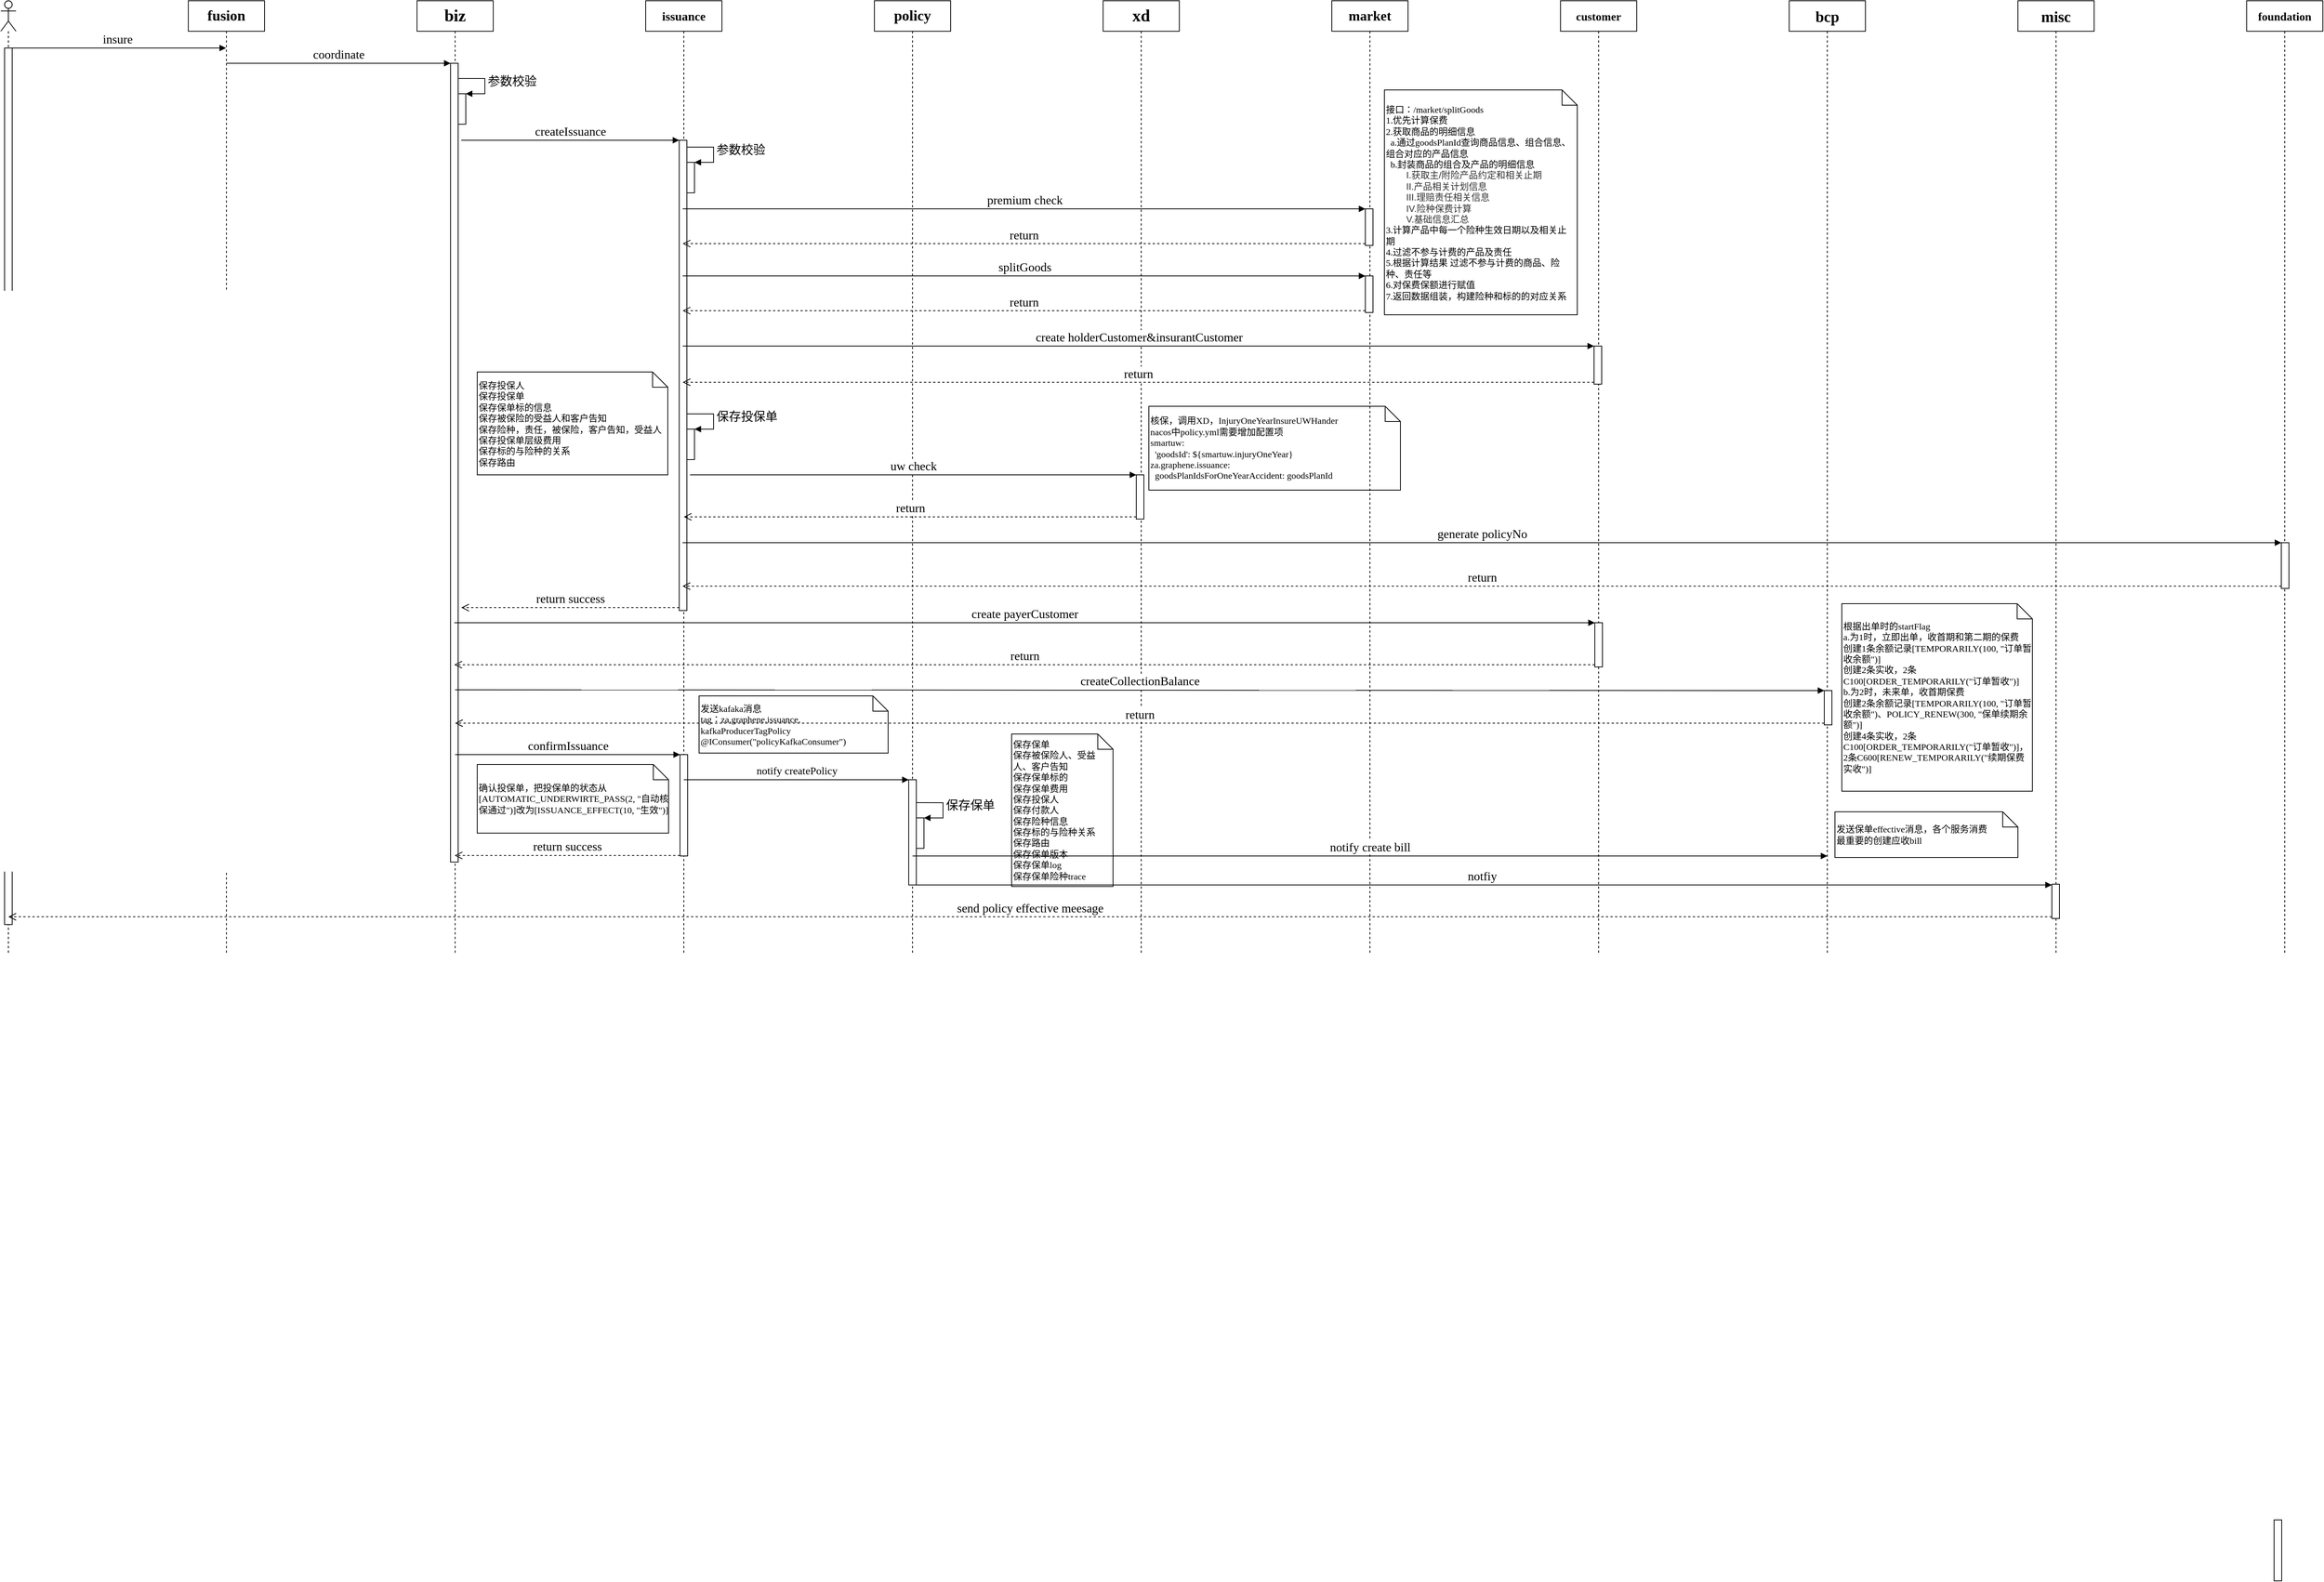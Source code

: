 <mxfile version="20.5.3" type="embed"><diagram name="Page-1" id="c7558073-3199-34d8-9f00-42111426c3f3"><mxGraphModel dx="1970" dy="1231" grid="1" gridSize="10" guides="1" tooltips="1" connect="1" arrows="1" fold="1" page="1" pageScale="1" pageWidth="826" pageHeight="1169" background="none" math="0" shadow="0"><root><mxCell id="0"/><mxCell id="1" parent="0"/><mxCell id="289" value="&lt;div style=&quot;&quot;&gt;&lt;div&gt;&lt;span style=&quot;background-color: initial;&quot;&gt;保存保单&lt;/span&gt;&lt;br&gt;&lt;/div&gt;&lt;div&gt;保存被保险人、受益人、客户告知&lt;span style=&quot;background-color: initial;&quot;&gt;&lt;br&gt;&lt;/span&gt;&lt;/div&gt;&lt;div&gt;保存保单标的&lt;/div&gt;&lt;div&gt;保存保单费用&lt;/div&gt;&lt;div&gt;保存投保人&lt;/div&gt;&lt;div&gt;保存付款人&lt;/div&gt;&lt;div&gt;保存险种信息&lt;/div&gt;&lt;div&gt;保存标的与险种关系&lt;/div&gt;&lt;div&gt;保存路由&lt;/div&gt;&lt;div&gt;保存保单版本&lt;/div&gt;&lt;div&gt;保存保单log&lt;/div&gt;&lt;div&gt;保存保单险种trace&lt;/div&gt;&lt;/div&gt;" style="shape=note;size=20;whiteSpace=wrap;html=1;fontFamily=Lucida Console;fontSize=12;align=left;" parent="1" vertex="1"><mxGeometry x="1380" y="1060" width="133" height="200" as="geometry"/></mxCell><mxCell id="286" value="&lt;div style=&quot;&quot;&gt;&lt;div&gt;发送kafaka消息&amp;nbsp;&lt;/div&gt;&lt;div&gt;tag：&lt;span style=&quot;background-color: initial;&quot;&gt;za.graphene.issuance.&lt;/span&gt;&lt;/div&gt;&lt;div&gt;&lt;span style=&quot;background-color: initial;&quot;&gt;kafkaProducerTagPolicy&lt;/span&gt;&lt;/div&gt;&lt;div&gt;&lt;span style=&quot;background-color: initial;&quot;&gt;@IConsumer(&quot;policyKafkaConsumer&quot;)&lt;br&gt;&lt;/span&gt;&lt;/div&gt;&lt;/div&gt;" style="shape=note;size=20;whiteSpace=wrap;html=1;fontFamily=Lucida Console;fontSize=12;align=left;" parent="1" vertex="1"><mxGeometry x="970" y="1010" width="248" height="75" as="geometry"/></mxCell><mxCell id="287" value="&lt;div style=&quot;&quot;&gt;核保，调用XD，InjuryOneYearInsureUWHander&lt;br&gt;&lt;/div&gt;&lt;div style=&quot;&quot;&gt;nacos中policy.yml需要增加配置项&lt;/div&gt;&lt;div style=&quot;&quot;&gt;&lt;div&gt;smartuw:&lt;/div&gt;&lt;div&gt;&amp;nbsp; 'goodsId': ${smartuw.injuryOneYear}&lt;/div&gt;&lt;div&gt;za.graphene.issuance:&lt;/div&gt;&lt;div&gt;&amp;nbsp; goodsPlanIdsForOneYearAccident: goodsPlanId&lt;/div&gt;&lt;/div&gt;" style="shape=note;size=20;whiteSpace=wrap;html=1;fontFamily=Lucida Console;fontSize=12;align=left;" parent="1" vertex="1"><mxGeometry x="1560" y="630" width="330" height="110" as="geometry"/></mxCell><mxCell id="127" value="fusion" style="shape=umlLifeline;perimeter=lifelinePerimeter;whiteSpace=wrap;html=1;container=1;collapsible=0;recursiveResize=0;outlineConnect=0;fontFamily=Lucida Console;fontSize=19;fontStyle=1" parent="1" vertex="1"><mxGeometry x="300" y="98" width="100" height="1250" as="geometry"/></mxCell><mxCell id="129" value="" style="shape=umlLifeline;participant=umlActor;perimeter=lifelinePerimeter;whiteSpace=wrap;html=1;container=1;collapsible=0;recursiveResize=0;verticalAlign=top;spacingTop=36;outlineConnect=0;fontSize=20;" parent="1" vertex="1"><mxGeometry x="54" y="98" width="20" height="1250" as="geometry"/></mxCell><mxCell id="150" value="insure" style="html=1;verticalAlign=bottom;endArrow=block;rounded=0;fontFamily=Lucida Console;fontSize=16;" parent="129" target="127" edge="1"><mxGeometry width="80" relative="1" as="geometry"><mxPoint x="10" y="62" as="sourcePoint"/><mxPoint x="90" y="62" as="targetPoint"/></mxGeometry></mxCell><mxCell id="133" value="" style="html=1;points=[];perimeter=orthogonalPerimeter;" parent="1" vertex="1"><mxGeometry x="59" y="160" width="10" height="1150" as="geometry"/></mxCell><mxCell id="134" value="issuance" style="shape=umlLifeline;perimeter=lifelinePerimeter;whiteSpace=wrap;html=1;container=1;collapsible=0;recursiveResize=0;outlineConnect=0;fontFamily=Lucida Console;fontSize=16;fontStyle=1" parent="1" vertex="1"><mxGeometry x="900" y="98" width="100" height="1250" as="geometry"/></mxCell><mxCell id="272" value="&lt;font style=&quot;font-size: 16px;&quot;&gt;保存投保单&lt;/font&gt;" style="edgeStyle=orthogonalEdgeStyle;html=1;align=left;spacingLeft=2;endArrow=block;rounded=0;entryX=1;entryY=0;fontFamily=Lucida Console;" parent="134" target="271" edge="1"><mxGeometry relative="1" as="geometry"><mxPoint x="49" y="542" as="sourcePoint"/><Array as="points"><mxPoint x="89" y="542"/></Array></mxGeometry></mxCell><mxCell id="222" value="" style="html=1;points=[];perimeter=orthogonalPerimeter;" parent="134" vertex="1"><mxGeometry x="54" y="212" width="10" height="40" as="geometry"/></mxCell><mxCell id="223" value="&lt;font style=&quot;font-size: 16px;&quot;&gt;参数校验&lt;/font&gt;" style="edgeStyle=orthogonalEdgeStyle;html=1;align=left;spacingLeft=2;endArrow=block;rounded=0;entryX=1;entryY=0;fontFamily=Lucida Console;" parent="134" target="222" edge="1"><mxGeometry relative="1" as="geometry"><mxPoint x="49" y="192" as="sourcePoint"/><Array as="points"><mxPoint x="89" y="192"/></Array></mxGeometry></mxCell><mxCell id="224" value="" style="html=1;points=[];perimeter=orthogonalPerimeter;" parent="134" vertex="1"><mxGeometry x="44" y="183" width="10" height="617" as="geometry"/></mxCell><mxCell id="271" value="" style="html=1;points=[];perimeter=orthogonalPerimeter;" parent="134" vertex="1"><mxGeometry x="54" y="562" width="10" height="40" as="geometry"/></mxCell><mxCell id="135" value="policy" style="shape=umlLifeline;perimeter=lifelinePerimeter;whiteSpace=wrap;html=1;container=1;collapsible=0;recursiveResize=0;outlineConnect=0;fontFamily=Lucida Console;fontSize=19;fontStyle=1" parent="1" vertex="1"><mxGeometry x="1200" y="98" width="100" height="1250" as="geometry"/></mxCell><mxCell id="290" value="&lt;font style=&quot;font-size: 16px;&quot;&gt;保存保单&lt;/font&gt;" style="edgeStyle=orthogonalEdgeStyle;html=1;align=left;spacingLeft=2;endArrow=block;rounded=0;entryX=1;entryY=0;fontFamily=Lucida Console;" parent="135" target="291" edge="1"><mxGeometry relative="1" as="geometry"><mxPoint x="50" y="1052.05" as="sourcePoint"/><Array as="points"><mxPoint x="90" y="1052.05"/></Array></mxGeometry></mxCell><mxCell id="291" value="" style="html=1;points=[];perimeter=orthogonalPerimeter;" parent="135" vertex="1"><mxGeometry x="55" y="1072.05" width="10" height="40" as="geometry"/></mxCell><mxCell id="283" value="" style="html=1;points=[];perimeter=orthogonalPerimeter;fontFamily=Lucida Console;fontSize=15;" parent="135" vertex="1"><mxGeometry x="45" y="1022" width="10" height="138" as="geometry"/></mxCell><mxCell id="136" value="market" style="shape=umlLifeline;perimeter=lifelinePerimeter;whiteSpace=wrap;html=1;container=1;collapsible=0;recursiveResize=0;outlineConnect=0;fontFamily=Lucida Console;fontSize=18;fontStyle=1" parent="1" vertex="1"><mxGeometry x="1800" y="98" width="100" height="1250" as="geometry"/></mxCell><mxCell id="228" value="" style="html=1;points=[];perimeter=orthogonalPerimeter;" parent="136" vertex="1"><mxGeometry x="44" y="273" width="10" height="48" as="geometry"/></mxCell><mxCell id="137" value="customer" style="shape=umlLifeline;perimeter=lifelinePerimeter;whiteSpace=wrap;html=1;container=1;collapsible=0;recursiveResize=0;outlineConnect=0;fontFamily=Lucida Console;fontSize=15;fontStyle=1" parent="1" vertex="1"><mxGeometry x="2100" y="98" width="100" height="1250" as="geometry"/></mxCell><mxCell id="138" value="bcp" style="shape=umlLifeline;perimeter=lifelinePerimeter;whiteSpace=wrap;html=1;container=1;collapsible=0;recursiveResize=0;outlineConnect=0;fontFamily=Lucida Console;fontSize=20;fontStyle=1" parent="1" vertex="1"><mxGeometry x="2400" y="98" width="100" height="1250" as="geometry"/></mxCell><mxCell id="187" value="" style="html=1;points=[];perimeter=orthogonalPerimeter;fontFamily=Lucida Console;fontSize=16;" parent="138" vertex="1"><mxGeometry x="46" y="905" width="10" height="45" as="geometry"/></mxCell><mxCell id="199" value="" style="html=1;points=[];perimeter=orthogonalPerimeter;fontFamily=Lucida Console;fontSize=16;" parent="138" vertex="1"><mxGeometry x="-255" y="816" width="10" height="58" as="geometry"/></mxCell><mxCell id="139" value="misc" style="shape=umlLifeline;perimeter=lifelinePerimeter;whiteSpace=wrap;html=1;container=1;collapsible=0;recursiveResize=0;outlineConnect=0;fontFamily=Lucida Console;fontSize=20;fontStyle=1" parent="1" vertex="1"><mxGeometry x="2700" y="98" width="100" height="1250" as="geometry"/></mxCell><mxCell id="298" value="notfiy" style="html=1;verticalAlign=bottom;endArrow=block;entryX=0;entryY=0;rounded=0;fontFamily=Lucida Console;fontSize=16;" edge="1" parent="139"><mxGeometry relative="1" as="geometry"><mxPoint x="-1450.5" y="1160" as="sourcePoint"/><mxPoint x="44.5" y="1160" as="targetPoint"/></mxGeometry></mxCell><mxCell id="297" value="" style="html=1;points=[];perimeter=orthogonalPerimeter;fontFamily=Lucida Console;fontSize=16;" vertex="1" parent="139"><mxGeometry x="44.5" y="1159" width="10" height="45" as="geometry"/></mxCell><mxCell id="143" value="biz" style="shape=umlLifeline;perimeter=lifelinePerimeter;whiteSpace=wrap;html=1;container=1;collapsible=0;recursiveResize=0;outlineConnect=0;fontFamily=Lucida Console;fontSize=22;fontStyle=1" parent="1" vertex="1"><mxGeometry x="600" y="98" width="100" height="1250" as="geometry"/></mxCell><mxCell id="221" value="&lt;font face=&quot;Lucida Console&quot; style=&quot;font-size: 16px;&quot;&gt;参数校验&lt;/font&gt;" style="edgeStyle=orthogonalEdgeStyle;html=1;align=left;spacingLeft=2;endArrow=block;rounded=0;entryX=1;entryY=0;" parent="143" target="220" edge="1"><mxGeometry relative="1" as="geometry"><mxPoint x="49" y="102" as="sourcePoint"/><Array as="points"><mxPoint x="89" y="102"/></Array></mxGeometry></mxCell><mxCell id="202" value="" style="html=1;points=[];perimeter=orthogonalPerimeter;fontFamily=Lucida Console;fontSize=16;" parent="143" vertex="1"><mxGeometry x="44" y="82" width="10" height="1048" as="geometry"/></mxCell><mxCell id="220" value="" style="html=1;points=[];perimeter=orthogonalPerimeter;" parent="143" vertex="1"><mxGeometry x="54" y="122" width="10" height="40" as="geometry"/></mxCell><mxCell id="154" value="xd" style="shape=umlLifeline;perimeter=lifelinePerimeter;whiteSpace=wrap;html=1;container=1;collapsible=0;recursiveResize=0;outlineConnect=0;fontFamily=Lucida Console;fontStyle=1;fontSize=22;" parent="1" vertex="1"><mxGeometry x="1500" y="98" width="100" height="1250" as="geometry"/></mxCell><mxCell id="193" value="" style="html=1;points=[];perimeter=orthogonalPerimeter;fontFamily=Lucida Console;fontSize=16;" parent="154" vertex="1"><mxGeometry x="43.5" y="622" width="10" height="58" as="geometry"/></mxCell><mxCell id="188" value="createCollectionBalance" style="html=1;verticalAlign=bottom;endArrow=block;entryX=0;entryY=0;rounded=0;fontFamily=Lucida Console;fontSize=16;" parent="1" target="187" edge="1"><mxGeometry relative="1" as="geometry"><mxPoint x="650" y="1002" as="sourcePoint"/></mxGeometry></mxCell><mxCell id="189" value="return" style="html=1;verticalAlign=bottom;endArrow=open;dashed=1;endSize=8;exitX=0;exitY=0.95;rounded=0;fontFamily=Lucida Console;fontSize=16;" parent="1" source="187" target="143" edge="1"><mxGeometry relative="1" as="geometry"><mxPoint x="649.447" y="1057.15" as="targetPoint"/></mxGeometry></mxCell><mxCell id="203" value="coordinate" style="html=1;verticalAlign=bottom;endArrow=block;entryX=0;entryY=0;rounded=0;fontFamily=Lucida Console;fontSize=16;" parent="1" source="127" target="202" edge="1"><mxGeometry relative="1" as="geometry"><mxPoint x="319" y="754" as="sourcePoint"/></mxGeometry></mxCell><mxCell id="225" value="&lt;span style=&quot;font-family: &amp;quot;Lucida Console&amp;quot;; font-size: 16px;&quot;&gt;createIssuance&lt;/span&gt;" style="html=1;verticalAlign=bottom;endArrow=block;entryX=0;entryY=0;rounded=0;" parent="1" target="224" edge="1"><mxGeometry relative="1" as="geometry"><mxPoint x="658.071" y="281.0" as="sourcePoint"/></mxGeometry></mxCell><mxCell id="226" value="&lt;span style=&quot;font-family: &amp;quot;Lucida Console&amp;quot;; font-size: 16px;&quot;&gt;return success&lt;/span&gt;" style="html=1;verticalAlign=bottom;endArrow=open;dashed=1;endSize=8;exitX=0;exitY=0.95;rounded=0;" parent="1" edge="1"><mxGeometry relative="1" as="geometry"><mxPoint x="658.071" y="894.15" as="targetPoint"/><mxPoint x="944" y="894.15" as="sourcePoint"/></mxGeometry></mxCell><mxCell id="229" value="&lt;span style=&quot;font-family: &amp;quot;Lucida Console&amp;quot;; font-size: 16px;&quot;&gt;premium check&lt;/span&gt;" style="html=1;verticalAlign=bottom;endArrow=block;entryX=0;entryY=0;rounded=0;" parent="1" target="228" edge="1"><mxGeometry relative="1" as="geometry"><mxPoint x="948.5" y="371" as="sourcePoint"/></mxGeometry></mxCell><mxCell id="230" value="&lt;span style=&quot;font-family: &amp;quot;Lucida Console&amp;quot;; font-size: 16px;&quot;&gt;return&lt;/span&gt;" style="html=1;verticalAlign=bottom;endArrow=open;dashed=1;endSize=8;exitX=0;exitY=0.95;rounded=0;fontSize=16;" parent="1" source="228" edge="1"><mxGeometry relative="1" as="geometry"><mxPoint x="948.5" y="416.6" as="targetPoint"/></mxGeometry></mxCell><mxCell id="250" value="" style="html=1;points=[];perimeter=orthogonalPerimeter;" parent="1" vertex="1"><mxGeometry x="1844" y="459" width="10" height="48" as="geometry"/></mxCell><UserObject label="&lt;span style=&quot;font-family: &amp;quot;Lucida Console&amp;quot;; font-size: 16px;&quot;&gt;splitGoods&lt;/span&gt;" linkTarget="_blank" id="251"><mxCell style="html=1;verticalAlign=bottom;endArrow=block;entryX=0;entryY=0;rounded=0;" parent="1" target="250" edge="1"><mxGeometry relative="1" as="geometry"><mxPoint x="948.5" y="459" as="sourcePoint"/></mxGeometry></mxCell></UserObject><mxCell id="252" value="&lt;span style=&quot;font-family: &amp;quot;Lucida Console&amp;quot;; font-size: 16px;&quot;&gt;return&lt;/span&gt;" style="html=1;verticalAlign=bottom;endArrow=open;dashed=1;endSize=8;exitX=0;exitY=0.95;rounded=0;fontSize=16;" parent="1" source="250" edge="1"><mxGeometry relative="1" as="geometry"><mxPoint x="948.5" y="504.6" as="targetPoint"/></mxGeometry></mxCell><mxCell id="267" value="&lt;div style=&quot;font-size: 12px;&quot;&gt;&lt;font style=&quot;font-size: 12px;&quot;&gt;接口：/market/splitGoods&lt;/font&gt;&lt;/div&gt;&lt;div style=&quot;font-size: 12px;&quot;&gt;&lt;font style=&quot;font-size: 12px;&quot;&gt;1.优先计算保费&amp;nbsp;&lt;/font&gt;&lt;/div&gt;&lt;div style=&quot;font-size: 12px;&quot;&gt;&lt;font style=&quot;font-size: 12px;&quot;&gt;2.获取商品的明细信息&amp;nbsp;&lt;/font&gt;&lt;/div&gt;&lt;div style=&quot;font-size: 12px;&quot;&gt;&lt;span style=&quot;background-color: initial; font-size: 12px;&quot;&gt;&amp;nbsp; a.通过goodsPlanId查询商品信息、组合信息、组合对应的产品信息&amp;nbsp;&lt;/span&gt;&lt;/div&gt;&lt;div style=&quot;font-size: 12px;&quot;&gt;&lt;span style=&quot;background-color: initial; font-size: 12px;&quot;&gt;&amp;nbsp; b.封装商品的组合及产品的明细信息&lt;/span&gt;&lt;/div&gt;&lt;div style=&quot;font-size: 12px;&quot;&gt;&lt;font face=&quot;PingFang SC, Lantinghei SC, Microsoft YaHei, arial, 宋体, sans-serif, tahoma&quot; color=&quot;#333333&quot; style=&quot;font-size: 12px;&quot;&gt;&lt;span style=&quot;font-size: 12px;&quot;&gt;&lt;/span&gt;&lt;/font&gt;&lt;div style=&quot;font-size: 12px;&quot;&gt;&lt;font face=&quot;PingFang SC, Lantinghei SC, Microsoft YaHei, arial, 宋体, sans-serif, tahoma&quot; color=&quot;#333333&quot; style=&quot;font-size: 12px;&quot;&gt;&lt;span style=&quot;font-size: 12px;&quot;&gt;&lt;span style=&quot;white-space: pre;&quot;&gt;&#9;&lt;/span&gt;I.获取主/附险产品约定和相关止期&amp;nbsp;&lt;/span&gt;&lt;/font&gt;&lt;/div&gt;&lt;div style=&quot;font-size: 12px;&quot;&gt;&lt;font face=&quot;PingFang SC, Lantinghei SC, Microsoft YaHei, arial, 宋体, sans-serif, tahoma&quot; color=&quot;#333333&quot; style=&quot;font-size: 12px;&quot;&gt;&lt;span style=&quot;font-size: 12px;&quot;&gt;&lt;span style=&quot;white-space: pre;&quot;&gt;&#9;&lt;/span&gt;II.产品相关计划信息&lt;/span&gt;&lt;/font&gt;&lt;/div&gt;&lt;div style=&quot;font-size: 12px;&quot;&gt;&lt;font face=&quot;PingFang SC, Lantinghei SC, Microsoft YaHei, arial, 宋体, sans-serif, tahoma&quot; color=&quot;#333333&quot; style=&quot;font-size: 12px;&quot;&gt;&lt;span style=&quot;font-size: 12px;&quot;&gt;&lt;span style=&quot;white-space: pre;&quot;&gt;&#9;&lt;/span&gt;III.理赔责任相关信息&amp;nbsp;&lt;/span&gt;&lt;/font&gt;&lt;/div&gt;&lt;div style=&quot;font-size: 12px;&quot;&gt;&lt;font face=&quot;PingFang SC, Lantinghei SC, Microsoft YaHei, arial, 宋体, sans-serif, tahoma&quot; color=&quot;#333333&quot; style=&quot;font-size: 12px;&quot;&gt;&lt;span style=&quot;font-size: 12px;&quot;&gt;&lt;span style=&quot;white-space: pre;&quot;&gt;&#9;&lt;/span&gt;IV.险种保费计算&amp;nbsp;&lt;/span&gt;&lt;/font&gt;&lt;/div&gt;&lt;div style=&quot;font-size: 12px;&quot;&gt;&lt;font face=&quot;PingFang SC, Lantinghei SC, Microsoft YaHei, arial, 宋体, sans-serif, tahoma&quot; color=&quot;#333333&quot; style=&quot;font-size: 12px;&quot;&gt;&lt;span style=&quot;font-size: 12px;&quot;&gt;&lt;span style=&quot;white-space: pre;&quot;&gt;&#9;&lt;/span&gt;V.基础信息汇总&lt;/span&gt;&lt;/font&gt;&lt;/div&gt;&lt;/div&gt;&lt;div style=&quot;font-size: 12px;&quot;&gt;&lt;font style=&quot;font-size: 12px;&quot;&gt;3.计算产品中每一个险种生效日期以及相关止期&amp;nbsp;&lt;/font&gt;&lt;/div&gt;&lt;div style=&quot;font-size: 12px;&quot;&gt;&lt;font style=&quot;font-size: 12px;&quot;&gt;4.过滤不参与计费的产品及责任&amp;nbsp;&lt;/font&gt;&lt;/div&gt;&lt;div style=&quot;font-size: 12px;&quot;&gt;&lt;font style=&quot;font-size: 12px;&quot;&gt;5.根据计算结果 过滤不参与计费的商品、险种、责任等&lt;/font&gt;&lt;/div&gt;&lt;div style=&quot;font-size: 12px;&quot;&gt;&lt;font style=&quot;font-size: 12px;&quot;&gt;6.对保费保额进行赋值&lt;/font&gt;&lt;/div&gt;&lt;div style=&quot;font-size: 12px;&quot;&gt;&lt;font style=&quot;font-size: 12px;&quot;&gt;7.返回数据组装，构建险种和标的的对应关系&lt;/font&gt;&lt;/div&gt;" style="shape=note;size=20;whiteSpace=wrap;html=1;fontFamily=Lucida Console;fontSize=12;align=left;" parent="1" vertex="1"><mxGeometry x="1869" y="215" width="253" height="295" as="geometry"/></mxCell><mxCell id="268" value="" style="html=1;points=[];perimeter=orthogonalPerimeter;fontFamily=Lucida Console;fontSize=16;" parent="1" vertex="1"><mxGeometry x="2144" y="551" width="10" height="50" as="geometry"/></mxCell><mxCell id="269" value="create holderCustomer&amp;amp;insurantCustomer" style="html=1;verticalAlign=bottom;endArrow=block;entryX=0;entryY=0;rounded=0;strokeColor=#000000;fontFamily=Lucida Console;fontSize=16;fillColor=#FF3333;" parent="1" target="268" edge="1"><mxGeometry relative="1" as="geometry"><mxPoint x="948.5" y="551" as="sourcePoint"/></mxGeometry></mxCell><mxCell id="270" value="return" style="html=1;verticalAlign=bottom;endArrow=open;dashed=1;endSize=8;exitX=0;exitY=0.95;rounded=0;strokeColor=#000000;fontFamily=Lucida Console;fontSize=16;fillColor=#FF3333;" parent="1" source="268" edge="1"><mxGeometry relative="1" as="geometry"><mxPoint x="948.5" y="598.5" as="targetPoint"/></mxGeometry></mxCell><mxCell id="273" value="&lt;div style=&quot;font-size: 12px;&quot;&gt;保存投保人&lt;/div&gt;&lt;div style=&quot;font-size: 12px;&quot;&gt;保存投保单&lt;/div&gt;&lt;div style=&quot;font-size: 12px;&quot;&gt;保存保单标的信息&lt;/div&gt;&lt;div style=&quot;font-size: 12px;&quot;&gt;保存被保险的受益人和客户告知&lt;/div&gt;&lt;div style=&quot;font-size: 12px;&quot;&gt;保存险种，责任，被保险，客户告知，受益人&lt;/div&gt;&lt;div style=&quot;font-size: 12px;&quot;&gt;保存投保单层级费用&lt;/div&gt;&lt;div style=&quot;font-size: 12px;&quot;&gt;保存标的与险种的关系&lt;/div&gt;&lt;div style=&quot;font-size: 12px;&quot;&gt;保存路由&lt;/div&gt;" style="shape=note;size=20;whiteSpace=wrap;html=1;fontFamily=Lucida Console;fontSize=12;align=left;" parent="1" vertex="1"><mxGeometry x="679" y="585" width="250" height="135" as="geometry"/></mxCell><mxCell id="194" value="uw check" style="html=1;verticalAlign=bottom;endArrow=block;entryX=0;entryY=0;rounded=0;fontFamily=Lucida Console;fontSize=16;" parent="1" target="193" edge="1"><mxGeometry relative="1" as="geometry"><mxPoint x="958.071" y="720.0" as="sourcePoint"/></mxGeometry></mxCell><mxCell id="195" value="return" style="html=1;verticalAlign=bottom;endArrow=open;dashed=1;endSize=8;exitX=0;exitY=0.95;rounded=0;fontFamily=Lucida Console;fontSize=16;" parent="1" source="193" target="134" edge="1"><mxGeometry relative="1" as="geometry"><mxPoint x="958.071" y="796" as="targetPoint"/></mxGeometry></mxCell><mxCell id="274" value="foundation" style="shape=umlLifeline;perimeter=lifelinePerimeter;whiteSpace=wrap;html=1;container=1;collapsible=0;recursiveResize=0;outlineConnect=0;fontFamily=Lucida Console;fontSize=15;fontStyle=1" parent="1" vertex="1"><mxGeometry x="3000" y="98" width="100" height="1250" as="geometry"/></mxCell><mxCell id="275" value="" style="html=1;points=[];perimeter=orthogonalPerimeter;fontFamily=Lucida Console;fontSize=14;" parent="274" vertex="1"><mxGeometry x="36" y="1993" width="10" height="80" as="geometry"/></mxCell><mxCell id="276" value="" style="html=1;points=[];perimeter=orthogonalPerimeter;fontFamily=Lucida Console;fontSize=16;" parent="274" vertex="1"><mxGeometry x="45.5" y="711" width="10" height="60" as="geometry"/></mxCell><mxCell id="277" value="generate policyNo" style="html=1;verticalAlign=bottom;endArrow=block;entryX=0;entryY=0;rounded=0;fontFamily=Lucida Console;fontSize=16;" parent="1" target="276" edge="1"><mxGeometry relative="1" as="geometry"><mxPoint x="948.278" y="809" as="sourcePoint"/></mxGeometry></mxCell><mxCell id="278" value="return" style="html=1;verticalAlign=bottom;endArrow=open;dashed=1;endSize=8;exitX=0;exitY=0.95;rounded=0;fontFamily=Lucida Console;fontSize=16;" parent="1" source="276" edge="1"><mxGeometry relative="1" as="geometry"><mxPoint x="948.278" y="866.0" as="targetPoint"/></mxGeometry></mxCell><mxCell id="201" value="return" style="html=1;verticalAlign=bottom;endArrow=open;dashed=1;endSize=8;exitX=0;exitY=0.95;rounded=0;fontFamily=Lucida Console;fontSize=16;" parent="1" source="199" edge="1"><mxGeometry relative="1" as="geometry"><mxPoint x="648.962" y="969.1" as="targetPoint"/></mxGeometry></mxCell><mxCell id="279" value="&lt;div style=&quot;&quot;&gt;&lt;div style=&quot;&quot;&gt;&lt;div&gt;根据出单时的startFlag&lt;/div&gt;&lt;div&gt;a.为1时，立即出单，收首期和第二期的保费&lt;/div&gt;&lt;div&gt;创建1条余额记录[TEMPORARILY(100, &quot;订单暂收余额&quot;)]&lt;/div&gt;&lt;div&gt;创建2条实收，2条C100[ORDER_TEMPORARILY(&quot;订单暂收&quot;)]&lt;/div&gt;&lt;div&gt;b.为2时，未来单，收首期保费&lt;/div&gt;&lt;div&gt;创建2条余额记录[TEMPORARILY(100, &quot;订单暂收余额&quot;)、POLICY_RENEW(300, &quot;保单续期余额&quot;)]&lt;/div&gt;&lt;div&gt;创建4条实收，2条C100[ORDER_TEMPORARILY(&quot;订单暂收&quot;)]，2条C600[RENEW_TEMPORARILY(&quot;续期保费实收&quot;)]&lt;/div&gt;&lt;/div&gt;&lt;/div&gt;" style="shape=note;size=20;whiteSpace=wrap;html=1;fontFamily=Lucida Console;fontSize=12;align=left;" parent="1" vertex="1"><mxGeometry x="2469" y="889" width="250" height="246" as="geometry"/></mxCell><mxCell id="182" value="" style="html=1;points=[];perimeter=orthogonalPerimeter;fontFamily=Lucida Console;fontSize=16;" parent="1" vertex="1"><mxGeometry x="945" y="1087" width="10" height="133" as="geometry"/></mxCell><mxCell id="183" value="confirmIssuance" style="html=1;verticalAlign=bottom;endArrow=block;entryX=0;entryY=0;rounded=0;fontFamily=Lucida Console;fontSize=16;" parent="1" source="143" target="182" edge="1"><mxGeometry relative="1" as="geometry"><mxPoint x="712" y="1087" as="sourcePoint"/></mxGeometry></mxCell><mxCell id="184" value="return success" style="html=1;verticalAlign=bottom;endArrow=open;dashed=1;endSize=8;exitX=0;exitY=0.95;rounded=0;fontFamily=Lucida Console;fontSize=16;" parent="1" edge="1"><mxGeometry relative="1" as="geometry"><mxPoint x="649.447" y="1219.35" as="targetPoint"/><mxPoint x="945" y="1219.35" as="sourcePoint"/></mxGeometry></mxCell><mxCell id="280" value="&lt;div style=&quot;&quot;&gt;确认投保单，把投保单的状态从[AUTOMATIC_UNDERWIRTE_PASS(2, &quot;自动核保通过&quot;)]改为[ISSUANCE_EFFECT(10, &quot;生效&quot;)]&lt;br&gt;&lt;/div&gt;" style="shape=note;size=20;whiteSpace=wrap;html=1;fontFamily=Lucida Console;fontSize=12;align=left;" parent="1" vertex="1"><mxGeometry x="679" y="1100" width="251" height="90" as="geometry"/></mxCell><mxCell id="284" value="&lt;span style=&quot;font-size: 14px;&quot;&gt;notify createPolicy&lt;/span&gt;" style="html=1;verticalAlign=bottom;endArrow=block;entryX=0;entryY=0;rounded=0;strokeColor=#000000;fontFamily=Lucida Console;fontSize=15;fillColor=#FF3333;" parent="1" source="134" target="283" edge="1"><mxGeometry relative="1" as="geometry"><mxPoint x="1010" y="1124" as="sourcePoint"/></mxGeometry></mxCell><mxCell id="293" value="&lt;font style=&quot;font-size: 16px;&quot;&gt;notify create bill&lt;/font&gt;" style="html=1;verticalAlign=bottom;endArrow=block;rounded=0;fontSize=16;fontFamily=Lucida Console;" edge="1" parent="1" source="135"><mxGeometry relative="1" as="geometry"><mxPoint x="1670" y="1230" as="sourcePoint"/><mxPoint x="2450" y="1220" as="targetPoint"/></mxGeometry></mxCell><mxCell id="296" value="&lt;div style=&quot;&quot;&gt;&lt;div style=&quot;&quot;&gt;&lt;div&gt;发送保单effective消息，各个服务消费&lt;/div&gt;&lt;div&gt;最重要的创建应收bill&lt;/div&gt;&lt;/div&gt;&lt;/div&gt;" style="shape=note;size=20;whiteSpace=wrap;html=1;fontFamily=Lucida Console;fontSize=12;align=left;" vertex="1" parent="1"><mxGeometry x="2460" y="1162" width="240" height="60" as="geometry"/></mxCell><mxCell id="200" value="create payerCustomer" style="html=1;verticalAlign=bottom;endArrow=block;entryX=0;entryY=0;rounded=0;fontFamily=Lucida Console;fontSize=16;" parent="1" target="199" edge="1"><mxGeometry relative="1" as="geometry"><mxPoint x="648.962" y="914" as="sourcePoint"/></mxGeometry></mxCell><mxCell id="299" value="send policy effective meesage" style="html=1;verticalAlign=bottom;endArrow=open;dashed=1;endSize=8;exitX=0;exitY=0.95;rounded=0;fontFamily=Lucida Console;fontSize=16;" edge="1" source="297" parent="1" target="129"><mxGeometry relative="1" as="geometry"><mxPoint x="788" y="1299.75" as="targetPoint"/></mxGeometry></mxCell></root></mxGraphModel></diagram></mxfile>